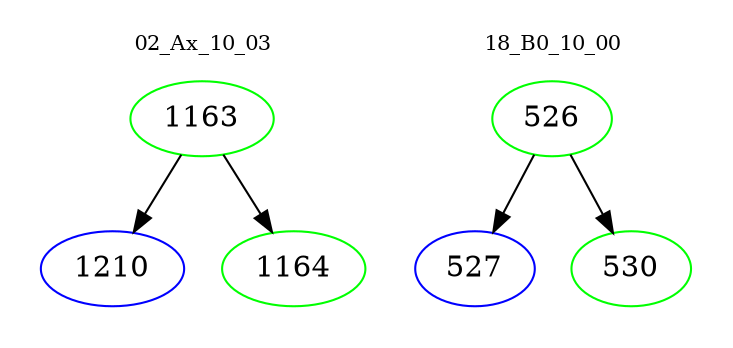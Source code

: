 digraph{
subgraph cluster_0 {
color = white
label = "02_Ax_10_03";
fontsize=10;
T0_1163 [label="1163", color="green"]
T0_1163 -> T0_1210 [color="black"]
T0_1210 [label="1210", color="blue"]
T0_1163 -> T0_1164 [color="black"]
T0_1164 [label="1164", color="green"]
}
subgraph cluster_1 {
color = white
label = "18_B0_10_00";
fontsize=10;
T1_526 [label="526", color="green"]
T1_526 -> T1_527 [color="black"]
T1_527 [label="527", color="blue"]
T1_526 -> T1_530 [color="black"]
T1_530 [label="530", color="green"]
}
}

